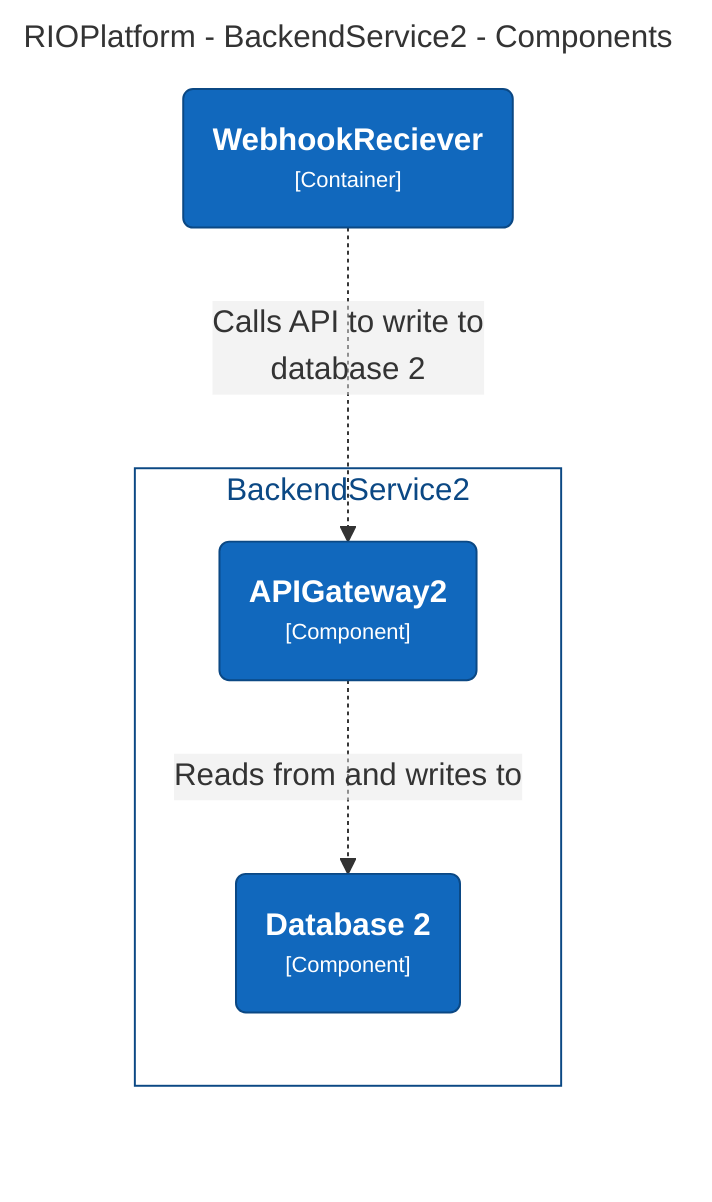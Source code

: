 graph LR
  linkStyle default fill:#ffffff

  subgraph diagram ["RIOPlatform - BackendService2 - Components"]
    style diagram fill:#ffffff,stroke:#ffffff

    5("<div style='font-weight: bold'>WebhookReciever</div><div style='font-size: 70%; margin-top: 0px'>[Container]</div>")
    style 5 fill:#1168bd,stroke:#0b4884,color:#ffffff

    subgraph 12 [BackendService2]
      style 12 fill:#ffffff,stroke:#0b4884,color:#0b4884

      15("<div style='font-weight: bold'>APIGateway2</div><div style='font-size: 70%; margin-top: 0px'>[Component]</div>")
      style 15 fill:#1168bd,stroke:#0b4884,color:#ffffff
      16("<div style='font-weight: bold'>Database 2</div><div style='font-size: 70%; margin-top: 0px'>[Component]</div>")
      style 16 fill:#1168bd,stroke:#0b4884,color:#ffffff
    end

    15-. "<div>Reads from and writes to</div><div style='font-size: 70%'></div>" .->16
    5-. "<div>Calls API to write to<br />database 2</div><div style='font-size: 70%'></div>" .->15
  end